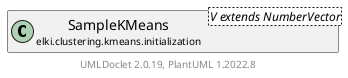 @startuml
    remove .*\.(Instance|Par|Parameterizer|Factory)$
    set namespaceSeparator none
    hide empty fields
    hide empty methods

    class "<size:14>SampleKMeans.Par\n<size:10>elki.clustering.kmeans.initialization" as elki.clustering.kmeans.initialization.SampleKMeans.Par<V extends NumberVector> {
        {static} +KMEANS_ID: OptionID
        {static} +SAMPLE_ID: OptionID
        #innerkMeans: KMeans<V extends NumberVector, ?>
        #rate: double
        +configure(Parameterization): void
        +make(): SampleKMeans<V extends NumberVector>
    }

    abstract class "<size:14>AbstractKMeansInitialization.Par\n<size:10>elki.clustering.kmeans.initialization" as elki.clustering.kmeans.initialization.AbstractKMeansInitialization.Par [[AbstractKMeansInitialization.Par.html]]
    class "<size:14>SampleKMeans\n<size:10>elki.clustering.kmeans.initialization" as elki.clustering.kmeans.initialization.SampleKMeans<V extends NumberVector> [[SampleKMeans.html]]

    elki.clustering.kmeans.initialization.AbstractKMeansInitialization.Par <|-- elki.clustering.kmeans.initialization.SampleKMeans.Par
    elki.clustering.kmeans.initialization.SampleKMeans +-- elki.clustering.kmeans.initialization.SampleKMeans.Par

    center footer UMLDoclet 2.0.19, PlantUML 1.2022.8
@enduml
